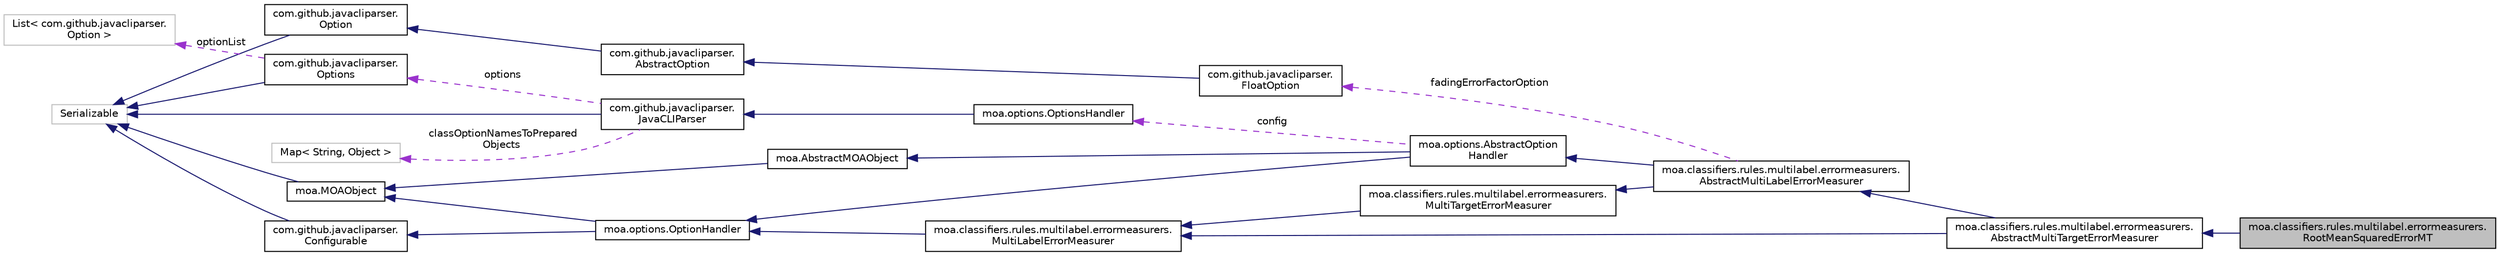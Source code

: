 digraph "moa.classifiers.rules.multilabel.errormeasurers.RootMeanSquaredErrorMT"
{
 // LATEX_PDF_SIZE
  edge [fontname="Helvetica",fontsize="10",labelfontname="Helvetica",labelfontsize="10"];
  node [fontname="Helvetica",fontsize="10",shape=record];
  rankdir="LR";
  Node1 [label="moa.classifiers.rules.multilabel.errormeasurers.\lRootMeanSquaredErrorMT",height=0.2,width=0.4,color="black", fillcolor="grey75", style="filled", fontcolor="black",tooltip=" "];
  Node2 -> Node1 [dir="back",color="midnightblue",fontsize="10",style="solid"];
  Node2 [label="moa.classifiers.rules.multilabel.errormeasurers.\lAbstractMultiTargetErrorMeasurer",height=0.2,width=0.4,color="black", fillcolor="white", style="filled",URL="$classmoa_1_1classifiers_1_1rules_1_1multilabel_1_1errormeasurers_1_1_abstract_multi_target_error_measurer.html",tooltip=" "];
  Node3 -> Node2 [dir="back",color="midnightblue",fontsize="10",style="solid"];
  Node3 [label="moa.classifiers.rules.multilabel.errormeasurers.\lAbstractMultiLabelErrorMeasurer",height=0.2,width=0.4,color="black", fillcolor="white", style="filled",URL="$classmoa_1_1classifiers_1_1rules_1_1multilabel_1_1errormeasurers_1_1_abstract_multi_label_error_measurer.html",tooltip=" "];
  Node4 -> Node3 [dir="back",color="midnightblue",fontsize="10",style="solid"];
  Node4 [label="moa.options.AbstractOption\lHandler",height=0.2,width=0.4,color="black", fillcolor="white", style="filled",URL="$classmoa_1_1options_1_1_abstract_option_handler.html",tooltip=" "];
  Node5 -> Node4 [dir="back",color="midnightblue",fontsize="10",style="solid"];
  Node5 [label="moa.AbstractMOAObject",height=0.2,width=0.4,color="black", fillcolor="white", style="filled",URL="$classmoa_1_1_abstract_m_o_a_object.html",tooltip=" "];
  Node6 -> Node5 [dir="back",color="midnightblue",fontsize="10",style="solid"];
  Node6 [label="moa.MOAObject",height=0.2,width=0.4,color="black", fillcolor="white", style="filled",URL="$interfacemoa_1_1_m_o_a_object.html",tooltip=" "];
  Node7 -> Node6 [dir="back",color="midnightblue",fontsize="10",style="solid"];
  Node7 [label="Serializable",height=0.2,width=0.4,color="grey75", fillcolor="white", style="filled",tooltip=" "];
  Node8 -> Node4 [dir="back",color="midnightblue",fontsize="10",style="solid"];
  Node8 [label="moa.options.OptionHandler",height=0.2,width=0.4,color="black", fillcolor="white", style="filled",URL="$interfacemoa_1_1options_1_1_option_handler.html",tooltip=" "];
  Node6 -> Node8 [dir="back",color="midnightblue",fontsize="10",style="solid"];
  Node9 -> Node8 [dir="back",color="midnightblue",fontsize="10",style="solid"];
  Node9 [label="com.github.javacliparser.\lConfigurable",height=0.2,width=0.4,color="black", fillcolor="white", style="filled",URL="$interfacecom_1_1github_1_1javacliparser_1_1_configurable.html",tooltip=" "];
  Node7 -> Node9 [dir="back",color="midnightblue",fontsize="10",style="solid"];
  Node10 -> Node4 [dir="back",color="darkorchid3",fontsize="10",style="dashed",label=" config" ];
  Node10 [label="moa.options.OptionsHandler",height=0.2,width=0.4,color="black", fillcolor="white", style="filled",URL="$classmoa_1_1options_1_1_options_handler.html",tooltip=" "];
  Node11 -> Node10 [dir="back",color="midnightblue",fontsize="10",style="solid"];
  Node11 [label="com.github.javacliparser.\lJavaCLIParser",height=0.2,width=0.4,color="black", fillcolor="white", style="filled",URL="$classcom_1_1github_1_1javacliparser_1_1_java_c_l_i_parser.html",tooltip=" "];
  Node7 -> Node11 [dir="back",color="midnightblue",fontsize="10",style="solid"];
  Node12 -> Node11 [dir="back",color="darkorchid3",fontsize="10",style="dashed",label=" options" ];
  Node12 [label="com.github.javacliparser.\lOptions",height=0.2,width=0.4,color="black", fillcolor="white", style="filled",URL="$classcom_1_1github_1_1javacliparser_1_1_options.html",tooltip=" "];
  Node7 -> Node12 [dir="back",color="midnightblue",fontsize="10",style="solid"];
  Node13 -> Node12 [dir="back",color="darkorchid3",fontsize="10",style="dashed",label=" optionList" ];
  Node13 [label="List\< com.github.javacliparser.\lOption \>",height=0.2,width=0.4,color="grey75", fillcolor="white", style="filled",tooltip=" "];
  Node14 -> Node11 [dir="back",color="darkorchid3",fontsize="10",style="dashed",label=" classOptionNamesToPrepared\lObjects" ];
  Node14 [label="Map\< String, Object \>",height=0.2,width=0.4,color="grey75", fillcolor="white", style="filled",tooltip=" "];
  Node15 -> Node3 [dir="back",color="midnightblue",fontsize="10",style="solid"];
  Node15 [label="moa.classifiers.rules.multilabel.errormeasurers.\lMultiTargetErrorMeasurer",height=0.2,width=0.4,color="black", fillcolor="white", style="filled",URL="$interfacemoa_1_1classifiers_1_1rules_1_1multilabel_1_1errormeasurers_1_1_multi_target_error_measurer.html",tooltip=" "];
  Node16 -> Node15 [dir="back",color="midnightblue",fontsize="10",style="solid"];
  Node16 [label="moa.classifiers.rules.multilabel.errormeasurers.\lMultiLabelErrorMeasurer",height=0.2,width=0.4,color="black", fillcolor="white", style="filled",URL="$interfacemoa_1_1classifiers_1_1rules_1_1multilabel_1_1errormeasurers_1_1_multi_label_error_measurer.html",tooltip=" "];
  Node8 -> Node16 [dir="back",color="midnightblue",fontsize="10",style="solid"];
  Node17 -> Node3 [dir="back",color="darkorchid3",fontsize="10",style="dashed",label=" fadingErrorFactorOption" ];
  Node17 [label="com.github.javacliparser.\lFloatOption",height=0.2,width=0.4,color="black", fillcolor="white", style="filled",URL="$classcom_1_1github_1_1javacliparser_1_1_float_option.html",tooltip=" "];
  Node18 -> Node17 [dir="back",color="midnightblue",fontsize="10",style="solid"];
  Node18 [label="com.github.javacliparser.\lAbstractOption",height=0.2,width=0.4,color="black", fillcolor="white", style="filled",URL="$classcom_1_1github_1_1javacliparser_1_1_abstract_option.html",tooltip=" "];
  Node19 -> Node18 [dir="back",color="midnightblue",fontsize="10",style="solid"];
  Node19 [label="com.github.javacliparser.\lOption",height=0.2,width=0.4,color="black", fillcolor="white", style="filled",URL="$interfacecom_1_1github_1_1javacliparser_1_1_option.html",tooltip=" "];
  Node7 -> Node19 [dir="back",color="midnightblue",fontsize="10",style="solid"];
  Node16 -> Node2 [dir="back",color="midnightblue",fontsize="10",style="solid"];
}
